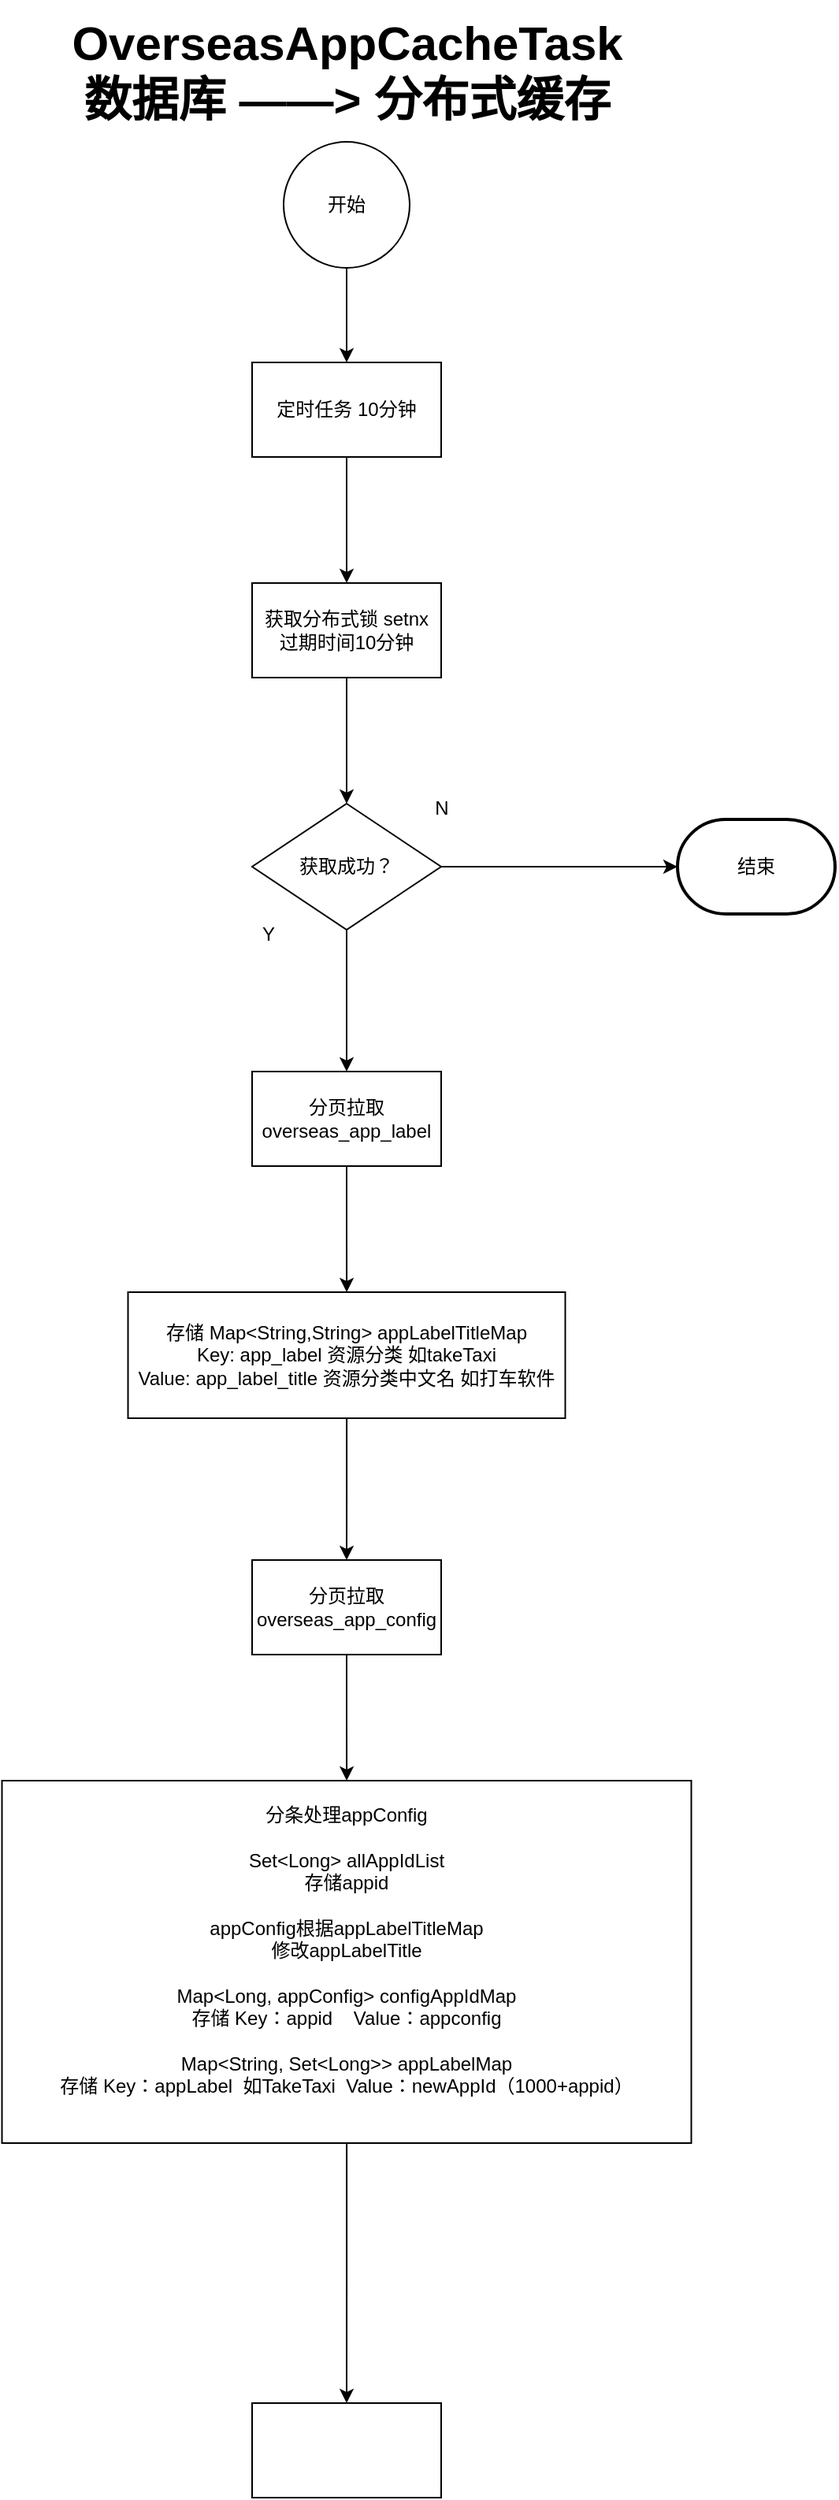 <mxfile version="22.0.4" type="github">
  <diagram name="第 1 页" id="kvVqzePV_11T5itiF_ri">
    <mxGraphModel dx="791" dy="415" grid="1" gridSize="10" guides="1" tooltips="1" connect="1" arrows="1" fold="1" page="1" pageScale="1" pageWidth="827" pageHeight="1169" math="0" shadow="0">
      <root>
        <mxCell id="0" />
        <mxCell id="1" parent="0" />
        <mxCell id="zVIqmHbUI8k_uLwxVMFR-6" value="" style="edgeStyle=orthogonalEdgeStyle;rounded=0;orthogonalLoop=1;jettySize=auto;html=1;" edge="1" parent="1" source="zVIqmHbUI8k_uLwxVMFR-1" target="zVIqmHbUI8k_uLwxVMFR-5">
          <mxGeometry relative="1" as="geometry" />
        </mxCell>
        <mxCell id="zVIqmHbUI8k_uLwxVMFR-1" value="定时任务 10分钟" style="rounded=0;whiteSpace=wrap;html=1;" vertex="1" parent="1">
          <mxGeometry x="450" y="250" width="120" height="60" as="geometry" />
        </mxCell>
        <mxCell id="zVIqmHbUI8k_uLwxVMFR-3" style="edgeStyle=orthogonalEdgeStyle;rounded=0;orthogonalLoop=1;jettySize=auto;html=1;entryX=0.5;entryY=0;entryDx=0;entryDy=0;" edge="1" parent="1" source="zVIqmHbUI8k_uLwxVMFR-2" target="zVIqmHbUI8k_uLwxVMFR-1">
          <mxGeometry relative="1" as="geometry" />
        </mxCell>
        <mxCell id="zVIqmHbUI8k_uLwxVMFR-2" value="开始" style="ellipse;whiteSpace=wrap;html=1;" vertex="1" parent="1">
          <mxGeometry x="470" y="110" width="80" height="80" as="geometry" />
        </mxCell>
        <mxCell id="zVIqmHbUI8k_uLwxVMFR-4" value="&lt;b&gt;&lt;font style=&quot;font-size: 30px;&quot;&gt;OverseasAppCacheTask&lt;br&gt;数据库 ——&amp;gt; 分布式缓存&lt;/font&gt;&lt;/b&gt;" style="text;html=1;align=center;verticalAlign=middle;resizable=0;points=[];autosize=1;strokeColor=none;fillColor=none;" vertex="1" parent="1">
          <mxGeometry x="325" y="20" width="370" height="90" as="geometry" />
        </mxCell>
        <mxCell id="zVIqmHbUI8k_uLwxVMFR-12" value="" style="edgeStyle=orthogonalEdgeStyle;rounded=0;orthogonalLoop=1;jettySize=auto;html=1;" edge="1" parent="1" source="zVIqmHbUI8k_uLwxVMFR-5" target="zVIqmHbUI8k_uLwxVMFR-11">
          <mxGeometry relative="1" as="geometry" />
        </mxCell>
        <mxCell id="zVIqmHbUI8k_uLwxVMFR-5" value="获取分布式锁 setnx&lt;br&gt;过期时间10分钟" style="whiteSpace=wrap;html=1;rounded=0;" vertex="1" parent="1">
          <mxGeometry x="450" y="390" width="120" height="60" as="geometry" />
        </mxCell>
        <mxCell id="zVIqmHbUI8k_uLwxVMFR-19" value="" style="edgeStyle=orthogonalEdgeStyle;rounded=0;orthogonalLoop=1;jettySize=auto;html=1;" edge="1" parent="1" source="zVIqmHbUI8k_uLwxVMFR-11" target="zVIqmHbUI8k_uLwxVMFR-18">
          <mxGeometry relative="1" as="geometry" />
        </mxCell>
        <mxCell id="zVIqmHbUI8k_uLwxVMFR-11" value="获取成功？" style="rhombus;whiteSpace=wrap;html=1;rounded=0;" vertex="1" parent="1">
          <mxGeometry x="450" y="530" width="120" height="80" as="geometry" />
        </mxCell>
        <mxCell id="zVIqmHbUI8k_uLwxVMFR-13" value="结束" style="strokeWidth=2;html=1;shape=mxgraph.flowchart.terminator;whiteSpace=wrap;" vertex="1" parent="1">
          <mxGeometry x="720" y="540" width="100" height="60" as="geometry" />
        </mxCell>
        <mxCell id="zVIqmHbUI8k_uLwxVMFR-14" style="edgeStyle=orthogonalEdgeStyle;rounded=0;orthogonalLoop=1;jettySize=auto;html=1;entryX=0;entryY=0.5;entryDx=0;entryDy=0;entryPerimeter=0;" edge="1" parent="1" source="zVIqmHbUI8k_uLwxVMFR-11" target="zVIqmHbUI8k_uLwxVMFR-13">
          <mxGeometry relative="1" as="geometry" />
        </mxCell>
        <mxCell id="zVIqmHbUI8k_uLwxVMFR-16" value="N" style="text;html=1;align=center;verticalAlign=middle;resizable=0;points=[];autosize=1;strokeColor=none;fillColor=none;" vertex="1" parent="1">
          <mxGeometry x="555" y="518" width="30" height="30" as="geometry" />
        </mxCell>
        <mxCell id="zVIqmHbUI8k_uLwxVMFR-17" value="Y" style="text;html=1;align=center;verticalAlign=middle;resizable=0;points=[];autosize=1;strokeColor=none;fillColor=none;" vertex="1" parent="1">
          <mxGeometry x="445" y="598" width="30" height="30" as="geometry" />
        </mxCell>
        <mxCell id="zVIqmHbUI8k_uLwxVMFR-21" value="" style="edgeStyle=orthogonalEdgeStyle;rounded=0;orthogonalLoop=1;jettySize=auto;html=1;" edge="1" parent="1" source="zVIqmHbUI8k_uLwxVMFR-18" target="zVIqmHbUI8k_uLwxVMFR-20">
          <mxGeometry relative="1" as="geometry" />
        </mxCell>
        <mxCell id="zVIqmHbUI8k_uLwxVMFR-18" value="分页拉取overseas_app_label" style="whiteSpace=wrap;html=1;rounded=0;" vertex="1" parent="1">
          <mxGeometry x="450" y="700" width="120" height="60" as="geometry" />
        </mxCell>
        <mxCell id="zVIqmHbUI8k_uLwxVMFR-23" value="" style="edgeStyle=orthogonalEdgeStyle;rounded=0;orthogonalLoop=1;jettySize=auto;html=1;" edge="1" parent="1" source="zVIqmHbUI8k_uLwxVMFR-20" target="zVIqmHbUI8k_uLwxVMFR-22">
          <mxGeometry relative="1" as="geometry" />
        </mxCell>
        <mxCell id="zVIqmHbUI8k_uLwxVMFR-20" value="存储 Map&amp;lt;String,String&amp;gt; appLabelTitleMap&lt;br&gt;Key: app_label 资源分类 如takeTaxi&lt;br&gt;Value: app_label_title 资源分类中文名 如打车软件" style="whiteSpace=wrap;html=1;rounded=0;" vertex="1" parent="1">
          <mxGeometry x="371.25" y="840" width="277.5" height="80" as="geometry" />
        </mxCell>
        <mxCell id="zVIqmHbUI8k_uLwxVMFR-25" value="" style="edgeStyle=orthogonalEdgeStyle;rounded=0;orthogonalLoop=1;jettySize=auto;html=1;" edge="1" parent="1" source="zVIqmHbUI8k_uLwxVMFR-22" target="zVIqmHbUI8k_uLwxVMFR-24">
          <mxGeometry relative="1" as="geometry" />
        </mxCell>
        <mxCell id="zVIqmHbUI8k_uLwxVMFR-22" value="分页拉取&lt;br&gt;overseas_app_config" style="whiteSpace=wrap;html=1;rounded=0;" vertex="1" parent="1">
          <mxGeometry x="450" y="1010" width="120" height="60" as="geometry" />
        </mxCell>
        <mxCell id="zVIqmHbUI8k_uLwxVMFR-27" value="" style="edgeStyle=orthogonalEdgeStyle;rounded=0;orthogonalLoop=1;jettySize=auto;html=1;" edge="1" parent="1" source="zVIqmHbUI8k_uLwxVMFR-24" target="zVIqmHbUI8k_uLwxVMFR-26">
          <mxGeometry relative="1" as="geometry" />
        </mxCell>
        <mxCell id="zVIqmHbUI8k_uLwxVMFR-24" value="分条处理appConfig&lt;br&gt;&lt;br&gt;Set&amp;lt;Long&amp;gt; allAppIdList &lt;br&gt;存储appid&lt;br&gt;&lt;br&gt;appConfig根据appLabelTitleMap&lt;br&gt;修改appLabelTitle&lt;br&gt;&lt;br&gt;Map&amp;lt;Long, appConfig&amp;gt; configAppIdMap &lt;br&gt;存储 Key：appid&amp;nbsp; &amp;nbsp; Value：appconfig&lt;br&gt;&lt;br&gt;Map&amp;lt;String, Set&amp;lt;Long&amp;gt;&amp;gt; appLabelMap&lt;br&gt;存储 Key：appLabel&amp;nbsp; 如TakeTaxi&amp;nbsp; Value：newAppId（1000+appid）&lt;br&gt;&lt;br&gt;" style="whiteSpace=wrap;html=1;rounded=0;" vertex="1" parent="1">
          <mxGeometry x="291.25" y="1150" width="437.5" height="230" as="geometry" />
        </mxCell>
        <mxCell id="zVIqmHbUI8k_uLwxVMFR-26" value="" style="whiteSpace=wrap;html=1;rounded=0;" vertex="1" parent="1">
          <mxGeometry x="450" y="1545" width="120" height="60" as="geometry" />
        </mxCell>
      </root>
    </mxGraphModel>
  </diagram>
</mxfile>
